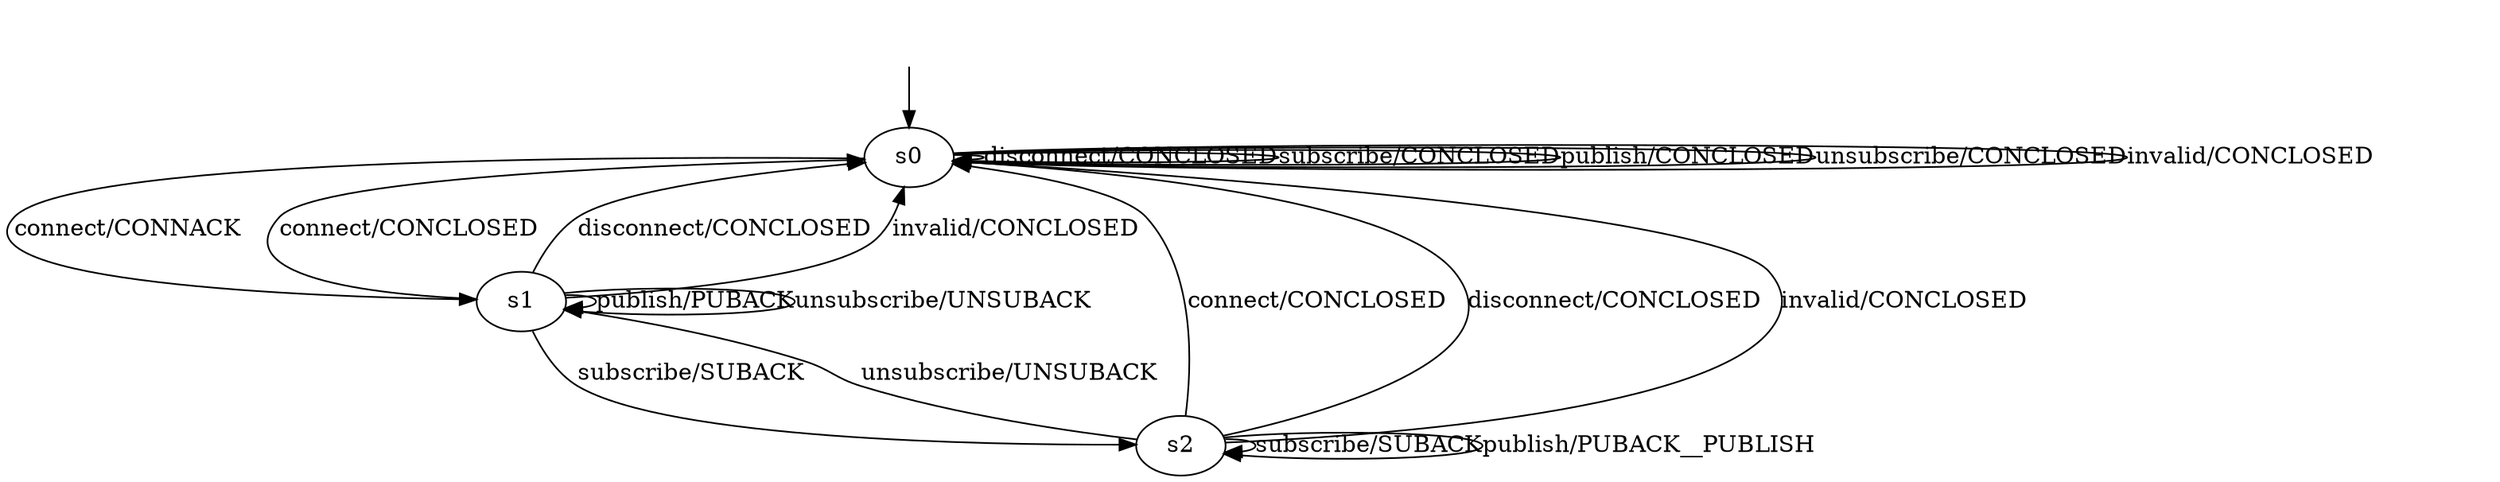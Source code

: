 digraph "LearnedAutomata/learned_mqtt1" {
s0 [label=s0];
s1 [label=s1];
s2 [label=s2];
s0 -> s1  [label="connect/CONNACK"];
s0 -> s0  [label="disconnect/CONCLOSED"];
s0 -> s0  [label="subscribe/CONCLOSED"];
s0 -> s0  [label="publish/CONCLOSED"];
s0 -> s0  [label="unsubscribe/CONCLOSED"];
s0 -> s0  [label="invalid/CONCLOSED"];
s1 -> s0  [label="connect/CONCLOSED"];
s1 -> s0  [label="disconnect/CONCLOSED"];
s1 -> s2  [label="subscribe/SUBACK"];
s1 -> s1  [label="publish/PUBACK"];
s1 -> s1  [label="unsubscribe/UNSUBACK"];
s1 -> s0  [label="invalid/CONCLOSED"];
s2 -> s0  [label="connect/CONCLOSED"];
s2 -> s0  [label="disconnect/CONCLOSED"];
s2 -> s2  [label="subscribe/SUBACK"];
s2 -> s2  [label="publish/PUBACK__PUBLISH"];
s2 -> s1  [label="unsubscribe/UNSUBACK"];
s2 -> s0  [label="invalid/CONCLOSED"];
__start0 [label="", shape=none];
__start0 -> s0  [label=""];
}
